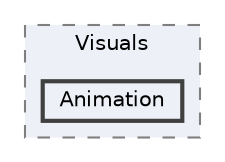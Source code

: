 digraph "C:/Users/David/wkspaces/DuelMe/Assets/Scripts/Player/Visuals/Animation"
{
 // LATEX_PDF_SIZE
  bgcolor="transparent";
  edge [fontname=Helvetica,fontsize=10,labelfontname=Helvetica,labelfontsize=10];
  node [fontname=Helvetica,fontsize=10,shape=box,height=0.2,width=0.4];
  compound=true
  subgraph clusterdir_09569a54a602a7eaa430eb3c30af4455 {
    graph [ bgcolor="#edf0f7", pencolor="grey50", label="Visuals", fontname=Helvetica,fontsize=10 style="filled,dashed", URL="dir_09569a54a602a7eaa430eb3c30af4455.html",tooltip=""]
  dir_4c53cf1315ff1f4c2498fb7c21cd256e [label="Animation", fillcolor="#edf0f7", color="grey25", style="filled,bold", URL="dir_4c53cf1315ff1f4c2498fb7c21cd256e.html",tooltip=""];
  }
}

